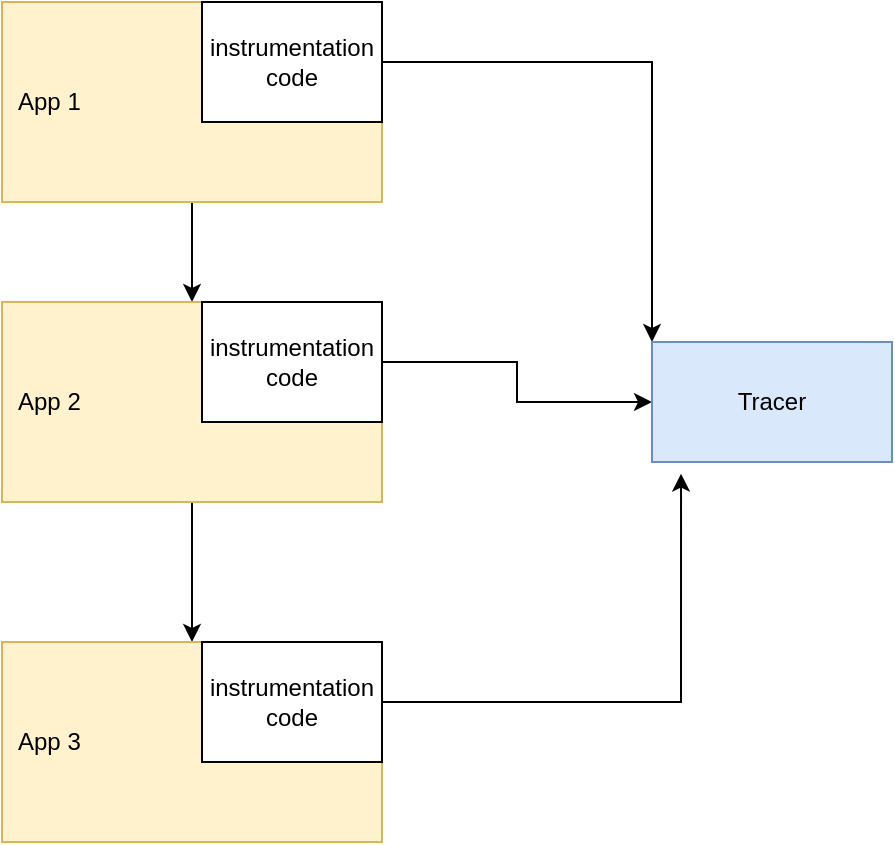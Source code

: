 <mxfile version="12.8.5" type="device"><diagram id="cMxlH1IVrn0IZgE9XBjH" name="Page-1"><mxGraphModel dx="1634" dy="854" grid="1" gridSize="10" guides="1" tooltips="1" connect="1" arrows="1" fold="1" page="1" pageScale="1" pageWidth="850" pageHeight="1100" math="0" shadow="0"><root><mxCell id="0"/><mxCell id="1" parent="0"/><mxCell id="4bc2_yw8v_b05sOipOoF-7" style="edgeStyle=orthogonalEdgeStyle;rounded=0;orthogonalLoop=1;jettySize=auto;html=1;exitX=0.5;exitY=1;exitDx=0;exitDy=0;entryX=0.5;entryY=0;entryDx=0;entryDy=0;" edge="1" parent="1" source="4bc2_yw8v_b05sOipOoF-1" target="4bc2_yw8v_b05sOipOoF-3"><mxGeometry relative="1" as="geometry"/></mxCell><mxCell id="4bc2_yw8v_b05sOipOoF-1" value="&amp;nbsp; App 1" style="rounded=0;whiteSpace=wrap;html=1;align=left;fillColor=#fff2cc;strokeColor=#d6b656;" vertex="1" parent="1"><mxGeometry x="100" y="200" width="190" height="100" as="geometry"/></mxCell><mxCell id="4bc2_yw8v_b05sOipOoF-10" style="edgeStyle=orthogonalEdgeStyle;rounded=0;orthogonalLoop=1;jettySize=auto;html=1;exitX=1;exitY=0.5;exitDx=0;exitDy=0;entryX=0;entryY=0;entryDx=0;entryDy=0;" edge="1" parent="1" source="4bc2_yw8v_b05sOipOoF-2" target="4bc2_yw8v_b05sOipOoF-9"><mxGeometry relative="1" as="geometry"/></mxCell><mxCell id="4bc2_yw8v_b05sOipOoF-2" value="instrumentation&lt;br&gt;code" style="rounded=0;whiteSpace=wrap;html=1;" vertex="1" parent="1"><mxGeometry x="200" y="200" width="90" height="60" as="geometry"/></mxCell><mxCell id="4bc2_yw8v_b05sOipOoF-8" style="edgeStyle=orthogonalEdgeStyle;rounded=0;orthogonalLoop=1;jettySize=auto;html=1;exitX=0.5;exitY=1;exitDx=0;exitDy=0;entryX=0.5;entryY=0;entryDx=0;entryDy=0;" edge="1" parent="1" source="4bc2_yw8v_b05sOipOoF-3" target="4bc2_yw8v_b05sOipOoF-5"><mxGeometry relative="1" as="geometry"/></mxCell><mxCell id="4bc2_yw8v_b05sOipOoF-3" value="&amp;nbsp; App 2" style="rounded=0;whiteSpace=wrap;html=1;align=left;fillColor=#fff2cc;strokeColor=#d6b656;" vertex="1" parent="1"><mxGeometry x="100" y="350" width="190" height="100" as="geometry"/></mxCell><mxCell id="4bc2_yw8v_b05sOipOoF-11" style="edgeStyle=orthogonalEdgeStyle;rounded=0;orthogonalLoop=1;jettySize=auto;html=1;exitX=1;exitY=0.5;exitDx=0;exitDy=0;entryX=0;entryY=0.5;entryDx=0;entryDy=0;" edge="1" parent="1" source="4bc2_yw8v_b05sOipOoF-4" target="4bc2_yw8v_b05sOipOoF-9"><mxGeometry relative="1" as="geometry"/></mxCell><mxCell id="4bc2_yw8v_b05sOipOoF-4" value="instrumentation&lt;br&gt;code" style="rounded=0;whiteSpace=wrap;html=1;" vertex="1" parent="1"><mxGeometry x="200" y="350" width="90" height="60" as="geometry"/></mxCell><mxCell id="4bc2_yw8v_b05sOipOoF-5" value="&amp;nbsp; App 3" style="rounded=0;whiteSpace=wrap;html=1;align=left;fillColor=#fff2cc;strokeColor=#d6b656;" vertex="1" parent="1"><mxGeometry x="100" y="520" width="190" height="100" as="geometry"/></mxCell><mxCell id="4bc2_yw8v_b05sOipOoF-12" style="edgeStyle=orthogonalEdgeStyle;rounded=0;orthogonalLoop=1;jettySize=auto;html=1;exitX=1;exitY=0.5;exitDx=0;exitDy=0;entryX=0.121;entryY=1.097;entryDx=0;entryDy=0;entryPerimeter=0;" edge="1" parent="1" source="4bc2_yw8v_b05sOipOoF-6" target="4bc2_yw8v_b05sOipOoF-9"><mxGeometry relative="1" as="geometry"/></mxCell><mxCell id="4bc2_yw8v_b05sOipOoF-6" value="instrumentation&lt;br&gt;code" style="rounded=0;whiteSpace=wrap;html=1;" vertex="1" parent="1"><mxGeometry x="200" y="520" width="90" height="60" as="geometry"/></mxCell><mxCell id="4bc2_yw8v_b05sOipOoF-9" value="Tracer" style="rounded=0;whiteSpace=wrap;html=1;fillColor=#dae8fc;strokeColor=#6c8ebf;" vertex="1" parent="1"><mxGeometry x="425" y="370" width="120" height="60" as="geometry"/></mxCell></root></mxGraphModel></diagram></mxfile>